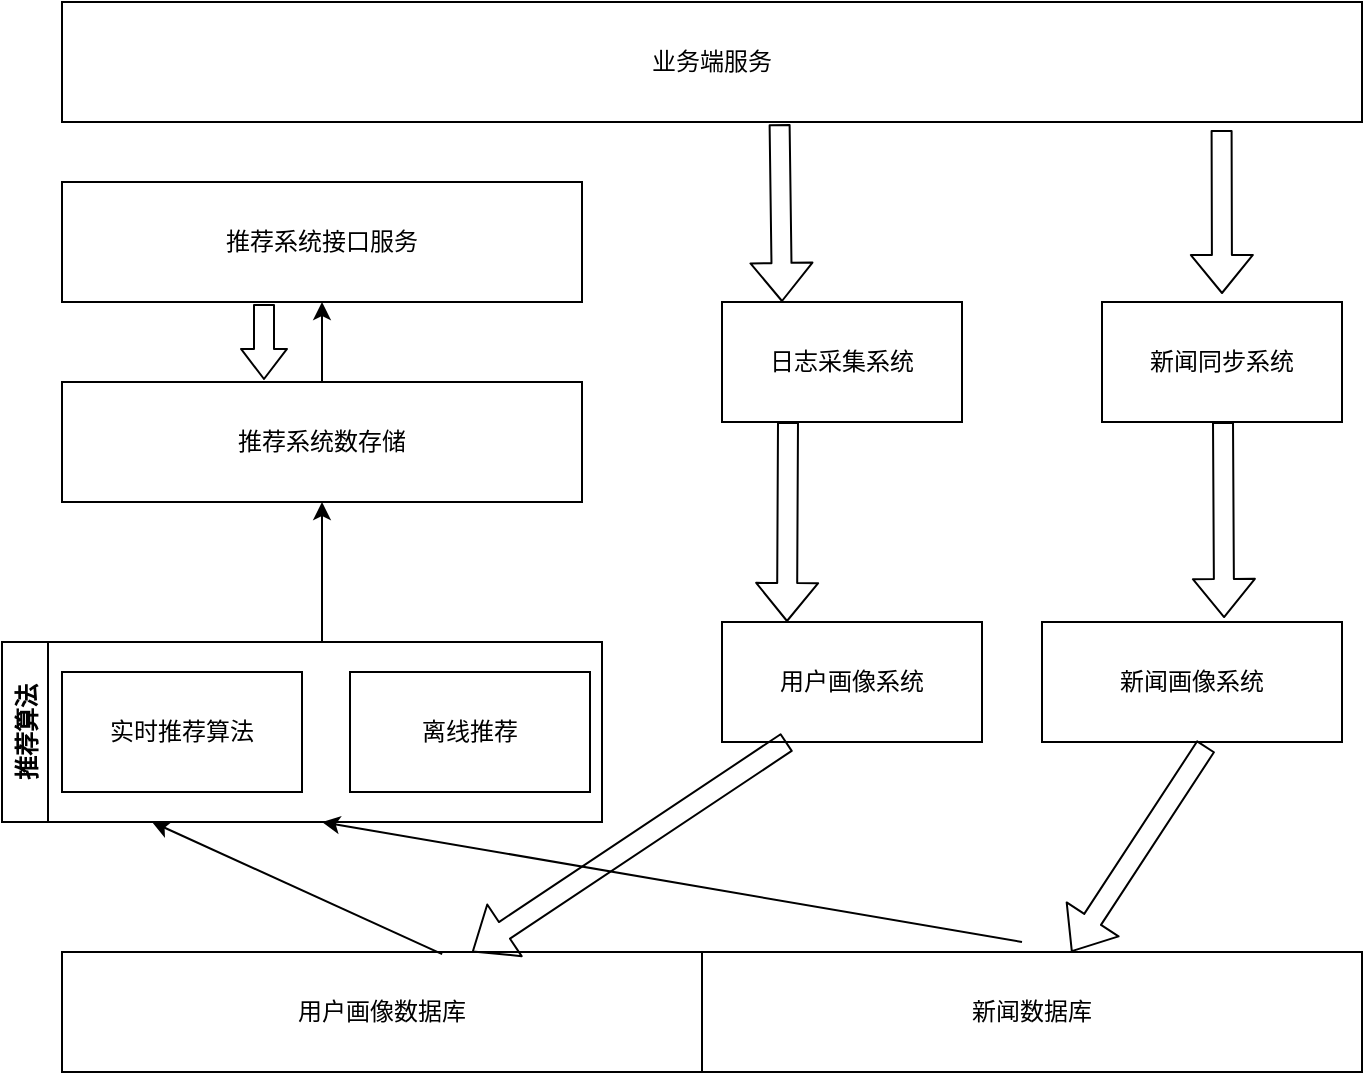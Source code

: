 <mxfile version="14.7.1" type="github">
  <diagram id="Fe9ZtSasT4ryfxhcTGeW" name="Page-1">
    <mxGraphModel dx="786" dy="513" grid="1" gridSize="10" guides="1" tooltips="1" connect="1" arrows="1" fold="1" page="1" pageScale="1" pageWidth="827" pageHeight="1169" math="0" shadow="0">
      <root>
        <mxCell id="0" />
        <mxCell id="1" parent="0" />
        <mxCell id="C9hMTWXCNB1dkGzNmwp6-1" value="业务端服务" style="rounded=0;whiteSpace=wrap;html=1;" vertex="1" parent="1">
          <mxGeometry x="150" y="140" width="650" height="60" as="geometry" />
        </mxCell>
        <mxCell id="C9hMTWXCNB1dkGzNmwp6-3" value="推荐系统接口服务" style="rounded=0;whiteSpace=wrap;html=1;" vertex="1" parent="1">
          <mxGeometry x="150" y="230" width="260" height="60" as="geometry" />
        </mxCell>
        <mxCell id="C9hMTWXCNB1dkGzNmwp6-4" value="推荐系统数存储" style="rounded=0;whiteSpace=wrap;html=1;" vertex="1" parent="1">
          <mxGeometry x="150" y="330" width="260" height="60" as="geometry" />
        </mxCell>
        <mxCell id="C9hMTWXCNB1dkGzNmwp6-5" value="用户画像数据库" style="rounded=0;whiteSpace=wrap;html=1;" vertex="1" parent="1">
          <mxGeometry x="150" y="615" width="320" height="60" as="geometry" />
        </mxCell>
        <mxCell id="C9hMTWXCNB1dkGzNmwp6-8" value="新闻画像系统" style="rounded=0;whiteSpace=wrap;html=1;" vertex="1" parent="1">
          <mxGeometry x="640" y="450" width="150" height="60" as="geometry" />
        </mxCell>
        <mxCell id="C9hMTWXCNB1dkGzNmwp6-9" value="新闻数据库" style="rounded=0;whiteSpace=wrap;html=1;" vertex="1" parent="1">
          <mxGeometry x="470" y="615" width="330" height="60" as="geometry" />
        </mxCell>
        <mxCell id="C9hMTWXCNB1dkGzNmwp6-10" value="用户画像系统" style="rounded=0;whiteSpace=wrap;html=1;" vertex="1" parent="1">
          <mxGeometry x="480" y="450" width="130" height="60" as="geometry" />
        </mxCell>
        <mxCell id="C9hMTWXCNB1dkGzNmwp6-11" value="日志采集系统" style="rounded=0;whiteSpace=wrap;html=1;" vertex="1" parent="1">
          <mxGeometry x="480" y="290" width="120" height="60" as="geometry" />
        </mxCell>
        <mxCell id="C9hMTWXCNB1dkGzNmwp6-12" value="新闻同步系统" style="rounded=0;whiteSpace=wrap;html=1;" vertex="1" parent="1">
          <mxGeometry x="670" y="290" width="120" height="60" as="geometry" />
        </mxCell>
        <mxCell id="C9hMTWXCNB1dkGzNmwp6-14" value="" style="shape=flexArrow;endArrow=classic;html=1;entryX=0.25;entryY=0;entryDx=0;entryDy=0;exitX=0.552;exitY=1.017;exitDx=0;exitDy=0;exitPerimeter=0;" edge="1" parent="1" source="C9hMTWXCNB1dkGzNmwp6-1" target="C9hMTWXCNB1dkGzNmwp6-11">
          <mxGeometry width="50" height="50" relative="1" as="geometry">
            <mxPoint x="510" y="234" as="sourcePoint" />
            <mxPoint x="510" y="370" as="targetPoint" />
          </mxGeometry>
        </mxCell>
        <mxCell id="C9hMTWXCNB1dkGzNmwp6-16" value="" style="shape=flexArrow;endArrow=classic;html=1;entryX=0.25;entryY=0;entryDx=0;entryDy=0;exitX=0.892;exitY=1.067;exitDx=0;exitDy=0;exitPerimeter=0;" edge="1" parent="1" source="C9hMTWXCNB1dkGzNmwp6-1">
          <mxGeometry width="50" height="50" relative="1" as="geometry">
            <mxPoint x="730" y="230" as="sourcePoint" />
            <mxPoint x="730" y="286" as="targetPoint" />
          </mxGeometry>
        </mxCell>
        <mxCell id="C9hMTWXCNB1dkGzNmwp6-17" value="" style="shape=flexArrow;endArrow=classic;html=1;entryX=0.25;entryY=0;entryDx=0;entryDy=0;" edge="1" parent="1" target="C9hMTWXCNB1dkGzNmwp6-10">
          <mxGeometry width="50" height="50" relative="1" as="geometry">
            <mxPoint x="513" y="350" as="sourcePoint" />
            <mxPoint x="510" y="370" as="targetPoint" />
          </mxGeometry>
        </mxCell>
        <mxCell id="C9hMTWXCNB1dkGzNmwp6-18" value="" style="shape=flexArrow;endArrow=classic;html=1;entryX=0.607;entryY=-0.033;entryDx=0;entryDy=0;entryPerimeter=0;" edge="1" parent="1" target="C9hMTWXCNB1dkGzNmwp6-8">
          <mxGeometry width="50" height="50" relative="1" as="geometry">
            <mxPoint x="730.5" y="350" as="sourcePoint" />
            <mxPoint x="730" y="390" as="targetPoint" />
          </mxGeometry>
        </mxCell>
        <mxCell id="C9hMTWXCNB1dkGzNmwp6-19" value="" style="shape=flexArrow;endArrow=classic;html=1;exitX=0.25;exitY=1;exitDx=0;exitDy=0;" edge="1" parent="1" source="C9hMTWXCNB1dkGzNmwp6-10" target="C9hMTWXCNB1dkGzNmwp6-5">
          <mxGeometry width="50" height="50" relative="1" as="geometry">
            <mxPoint x="460" y="480" as="sourcePoint" />
            <mxPoint x="510" y="430" as="targetPoint" />
          </mxGeometry>
        </mxCell>
        <mxCell id="C9hMTWXCNB1dkGzNmwp6-21" value="" style="shape=flexArrow;endArrow=classic;html=1;exitX=0.547;exitY=1.033;exitDx=0;exitDy=0;exitPerimeter=0;" edge="1" parent="1" source="C9hMTWXCNB1dkGzNmwp6-8" target="C9hMTWXCNB1dkGzNmwp6-9">
          <mxGeometry width="50" height="50" relative="1" as="geometry">
            <mxPoint x="460" y="480" as="sourcePoint" />
            <mxPoint x="510" y="430" as="targetPoint" />
          </mxGeometry>
        </mxCell>
        <mxCell id="C9hMTWXCNB1dkGzNmwp6-24" value="推荐算法" style="swimlane;horizontal=0;" vertex="1" parent="1">
          <mxGeometry x="120" y="460" width="300" height="90" as="geometry" />
        </mxCell>
        <mxCell id="C9hMTWXCNB1dkGzNmwp6-6" value="实时推荐算法" style="rounded=0;whiteSpace=wrap;html=1;" vertex="1" parent="C9hMTWXCNB1dkGzNmwp6-24">
          <mxGeometry x="30" y="15" width="120" height="60" as="geometry" />
        </mxCell>
        <mxCell id="C9hMTWXCNB1dkGzNmwp6-7" value="离线推荐" style="rounded=0;whiteSpace=wrap;html=1;" vertex="1" parent="C9hMTWXCNB1dkGzNmwp6-24">
          <mxGeometry x="174" y="15" width="120" height="60" as="geometry" />
        </mxCell>
        <mxCell id="C9hMTWXCNB1dkGzNmwp6-25" value="" style="endArrow=classic;html=1;exitX=0.594;exitY=0.017;exitDx=0;exitDy=0;exitPerimeter=0;entryX=0.25;entryY=1;entryDx=0;entryDy=0;" edge="1" parent="1" source="C9hMTWXCNB1dkGzNmwp6-5" target="C9hMTWXCNB1dkGzNmwp6-24">
          <mxGeometry width="50" height="50" relative="1" as="geometry">
            <mxPoint x="460" y="480" as="sourcePoint" />
            <mxPoint x="510" y="430" as="targetPoint" />
          </mxGeometry>
        </mxCell>
        <mxCell id="C9hMTWXCNB1dkGzNmwp6-26" value="" style="endArrow=classic;html=1;" edge="1" parent="1">
          <mxGeometry width="50" height="50" relative="1" as="geometry">
            <mxPoint x="630" y="610" as="sourcePoint" />
            <mxPoint x="280" y="550" as="targetPoint" />
          </mxGeometry>
        </mxCell>
        <mxCell id="C9hMTWXCNB1dkGzNmwp6-27" value="" style="endArrow=classic;html=1;entryX=0.5;entryY=1;entryDx=0;entryDy=0;" edge="1" parent="1" target="C9hMTWXCNB1dkGzNmwp6-4">
          <mxGeometry width="50" height="50" relative="1" as="geometry">
            <mxPoint x="280" y="460" as="sourcePoint" />
            <mxPoint x="510" y="450" as="targetPoint" />
          </mxGeometry>
        </mxCell>
        <mxCell id="C9hMTWXCNB1dkGzNmwp6-28" value="" style="endArrow=classic;html=1;" edge="1" parent="1" source="C9hMTWXCNB1dkGzNmwp6-4">
          <mxGeometry width="50" height="50" relative="1" as="geometry">
            <mxPoint x="280" y="309.289" as="sourcePoint" />
            <mxPoint x="280" y="290" as="targetPoint" />
          </mxGeometry>
        </mxCell>
        <mxCell id="C9hMTWXCNB1dkGzNmwp6-29" value="" style="shape=flexArrow;endArrow=classic;html=1;endWidth=12;endSize=4.67;" edge="1" parent="1">
          <mxGeometry width="50" height="50" relative="1" as="geometry">
            <mxPoint x="251" y="291" as="sourcePoint" />
            <mxPoint x="251" y="329" as="targetPoint" />
          </mxGeometry>
        </mxCell>
      </root>
    </mxGraphModel>
  </diagram>
</mxfile>
